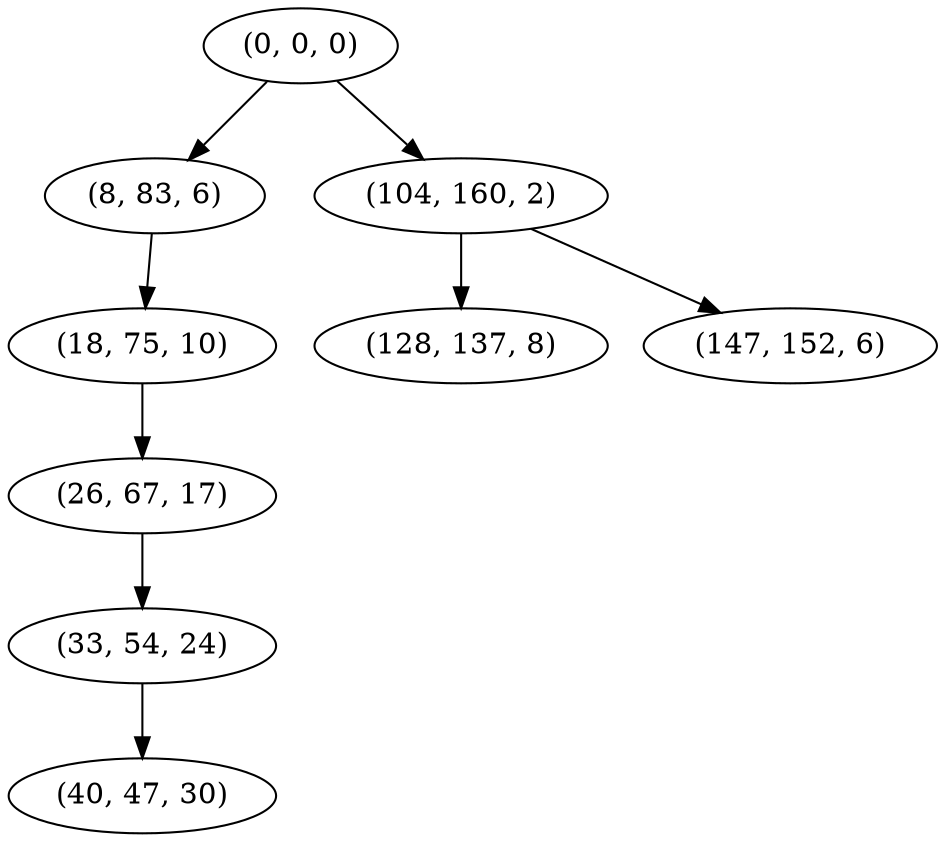 digraph tree {
    "(0, 0, 0)";
    "(8, 83, 6)";
    "(18, 75, 10)";
    "(26, 67, 17)";
    "(33, 54, 24)";
    "(40, 47, 30)";
    "(104, 160, 2)";
    "(128, 137, 8)";
    "(147, 152, 6)";
    "(0, 0, 0)" -> "(8, 83, 6)";
    "(0, 0, 0)" -> "(104, 160, 2)";
    "(8, 83, 6)" -> "(18, 75, 10)";
    "(18, 75, 10)" -> "(26, 67, 17)";
    "(26, 67, 17)" -> "(33, 54, 24)";
    "(33, 54, 24)" -> "(40, 47, 30)";
    "(104, 160, 2)" -> "(128, 137, 8)";
    "(104, 160, 2)" -> "(147, 152, 6)";
}
